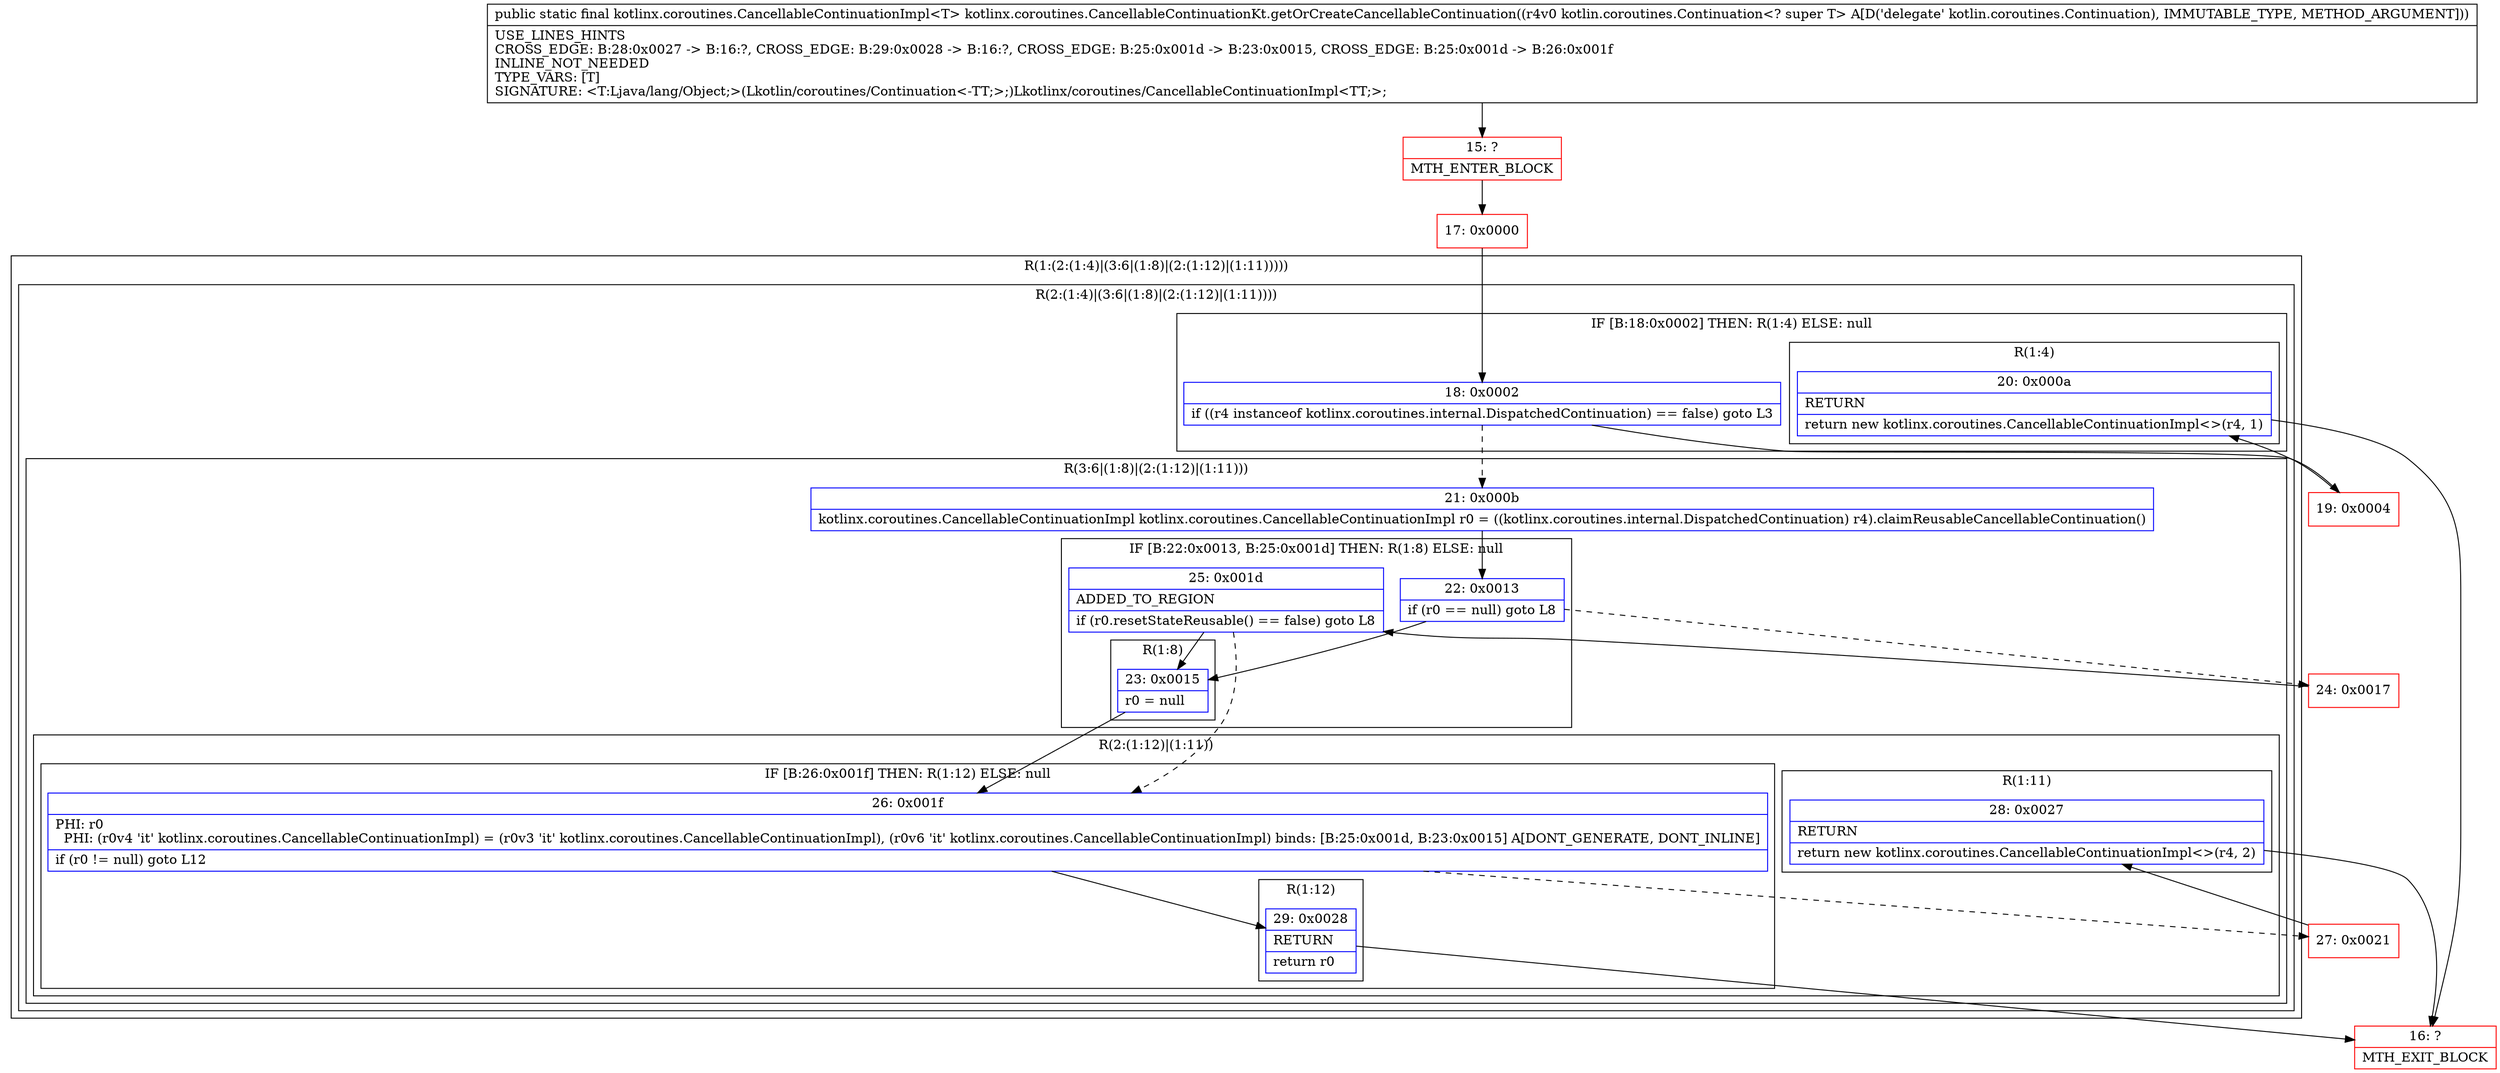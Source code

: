 digraph "CFG forkotlinx.coroutines.CancellableContinuationKt.getOrCreateCancellableContinuation(Lkotlin\/coroutines\/Continuation;)Lkotlinx\/coroutines\/CancellableContinuationImpl;" {
subgraph cluster_Region_547311629 {
label = "R(1:(2:(1:4)|(3:6|(1:8)|(2:(1:12)|(1:11)))))";
node [shape=record,color=blue];
subgraph cluster_Region_418017683 {
label = "R(2:(1:4)|(3:6|(1:8)|(2:(1:12)|(1:11))))";
node [shape=record,color=blue];
subgraph cluster_IfRegion_1058767756 {
label = "IF [B:18:0x0002] THEN: R(1:4) ELSE: null";
node [shape=record,color=blue];
Node_18 [shape=record,label="{18\:\ 0x0002|if ((r4 instanceof kotlinx.coroutines.internal.DispatchedContinuation) == false) goto L3\l}"];
subgraph cluster_Region_1616349413 {
label = "R(1:4)";
node [shape=record,color=blue];
Node_20 [shape=record,label="{20\:\ 0x000a|RETURN\l|return new kotlinx.coroutines.CancellableContinuationImpl\<\>(r4, 1)\l}"];
}
}
subgraph cluster_Region_1343682322 {
label = "R(3:6|(1:8)|(2:(1:12)|(1:11)))";
node [shape=record,color=blue];
Node_21 [shape=record,label="{21\:\ 0x000b|kotlinx.coroutines.CancellableContinuationImpl kotlinx.coroutines.CancellableContinuationImpl r0 = ((kotlinx.coroutines.internal.DispatchedContinuation) r4).claimReusableCancellableContinuation()\l}"];
subgraph cluster_IfRegion_730357114 {
label = "IF [B:22:0x0013, B:25:0x001d] THEN: R(1:8) ELSE: null";
node [shape=record,color=blue];
Node_22 [shape=record,label="{22\:\ 0x0013|if (r0 == null) goto L8\l}"];
Node_25 [shape=record,label="{25\:\ 0x001d|ADDED_TO_REGION\l|if (r0.resetStateReusable() == false) goto L8\l}"];
subgraph cluster_Region_855723957 {
label = "R(1:8)";
node [shape=record,color=blue];
Node_23 [shape=record,label="{23\:\ 0x0015|r0 = null\l}"];
}
}
subgraph cluster_Region_974300122 {
label = "R(2:(1:12)|(1:11))";
node [shape=record,color=blue];
subgraph cluster_IfRegion_2086208349 {
label = "IF [B:26:0x001f] THEN: R(1:12) ELSE: null";
node [shape=record,color=blue];
Node_26 [shape=record,label="{26\:\ 0x001f|PHI: r0 \l  PHI: (r0v4 'it' kotlinx.coroutines.CancellableContinuationImpl) = (r0v3 'it' kotlinx.coroutines.CancellableContinuationImpl), (r0v6 'it' kotlinx.coroutines.CancellableContinuationImpl) binds: [B:25:0x001d, B:23:0x0015] A[DONT_GENERATE, DONT_INLINE]\l|if (r0 != null) goto L12\l}"];
subgraph cluster_Region_462472611 {
label = "R(1:12)";
node [shape=record,color=blue];
Node_29 [shape=record,label="{29\:\ 0x0028|RETURN\l|return r0\l}"];
}
}
subgraph cluster_Region_1908354018 {
label = "R(1:11)";
node [shape=record,color=blue];
Node_28 [shape=record,label="{28\:\ 0x0027|RETURN\l|return new kotlinx.coroutines.CancellableContinuationImpl\<\>(r4, 2)\l}"];
}
}
}
}
}
Node_15 [shape=record,color=red,label="{15\:\ ?|MTH_ENTER_BLOCK\l}"];
Node_17 [shape=record,color=red,label="{17\:\ 0x0000}"];
Node_19 [shape=record,color=red,label="{19\:\ 0x0004}"];
Node_16 [shape=record,color=red,label="{16\:\ ?|MTH_EXIT_BLOCK\l}"];
Node_27 [shape=record,color=red,label="{27\:\ 0x0021}"];
Node_24 [shape=record,color=red,label="{24\:\ 0x0017}"];
MethodNode[shape=record,label="{public static final kotlinx.coroutines.CancellableContinuationImpl\<T\> kotlinx.coroutines.CancellableContinuationKt.getOrCreateCancellableContinuation((r4v0 kotlin.coroutines.Continuation\<? super T\> A[D('delegate' kotlin.coroutines.Continuation), IMMUTABLE_TYPE, METHOD_ARGUMENT]))  | USE_LINES_HINTS\lCROSS_EDGE: B:28:0x0027 \-\> B:16:?, CROSS_EDGE: B:29:0x0028 \-\> B:16:?, CROSS_EDGE: B:25:0x001d \-\> B:23:0x0015, CROSS_EDGE: B:25:0x001d \-\> B:26:0x001f\lINLINE_NOT_NEEDED\lTYPE_VARS: [T]\lSIGNATURE: \<T:Ljava\/lang\/Object;\>(Lkotlin\/coroutines\/Continuation\<\-TT;\>;)Lkotlinx\/coroutines\/CancellableContinuationImpl\<TT;\>;\l}"];
MethodNode -> Node_15;Node_18 -> Node_19;
Node_18 -> Node_21[style=dashed];
Node_20 -> Node_16;
Node_21 -> Node_22;
Node_22 -> Node_23;
Node_22 -> Node_24[style=dashed];
Node_25 -> Node_23;
Node_25 -> Node_26[style=dashed];
Node_23 -> Node_26;
Node_26 -> Node_27[style=dashed];
Node_26 -> Node_29;
Node_29 -> Node_16;
Node_28 -> Node_16;
Node_15 -> Node_17;
Node_17 -> Node_18;
Node_19 -> Node_20;
Node_27 -> Node_28;
Node_24 -> Node_25;
}

